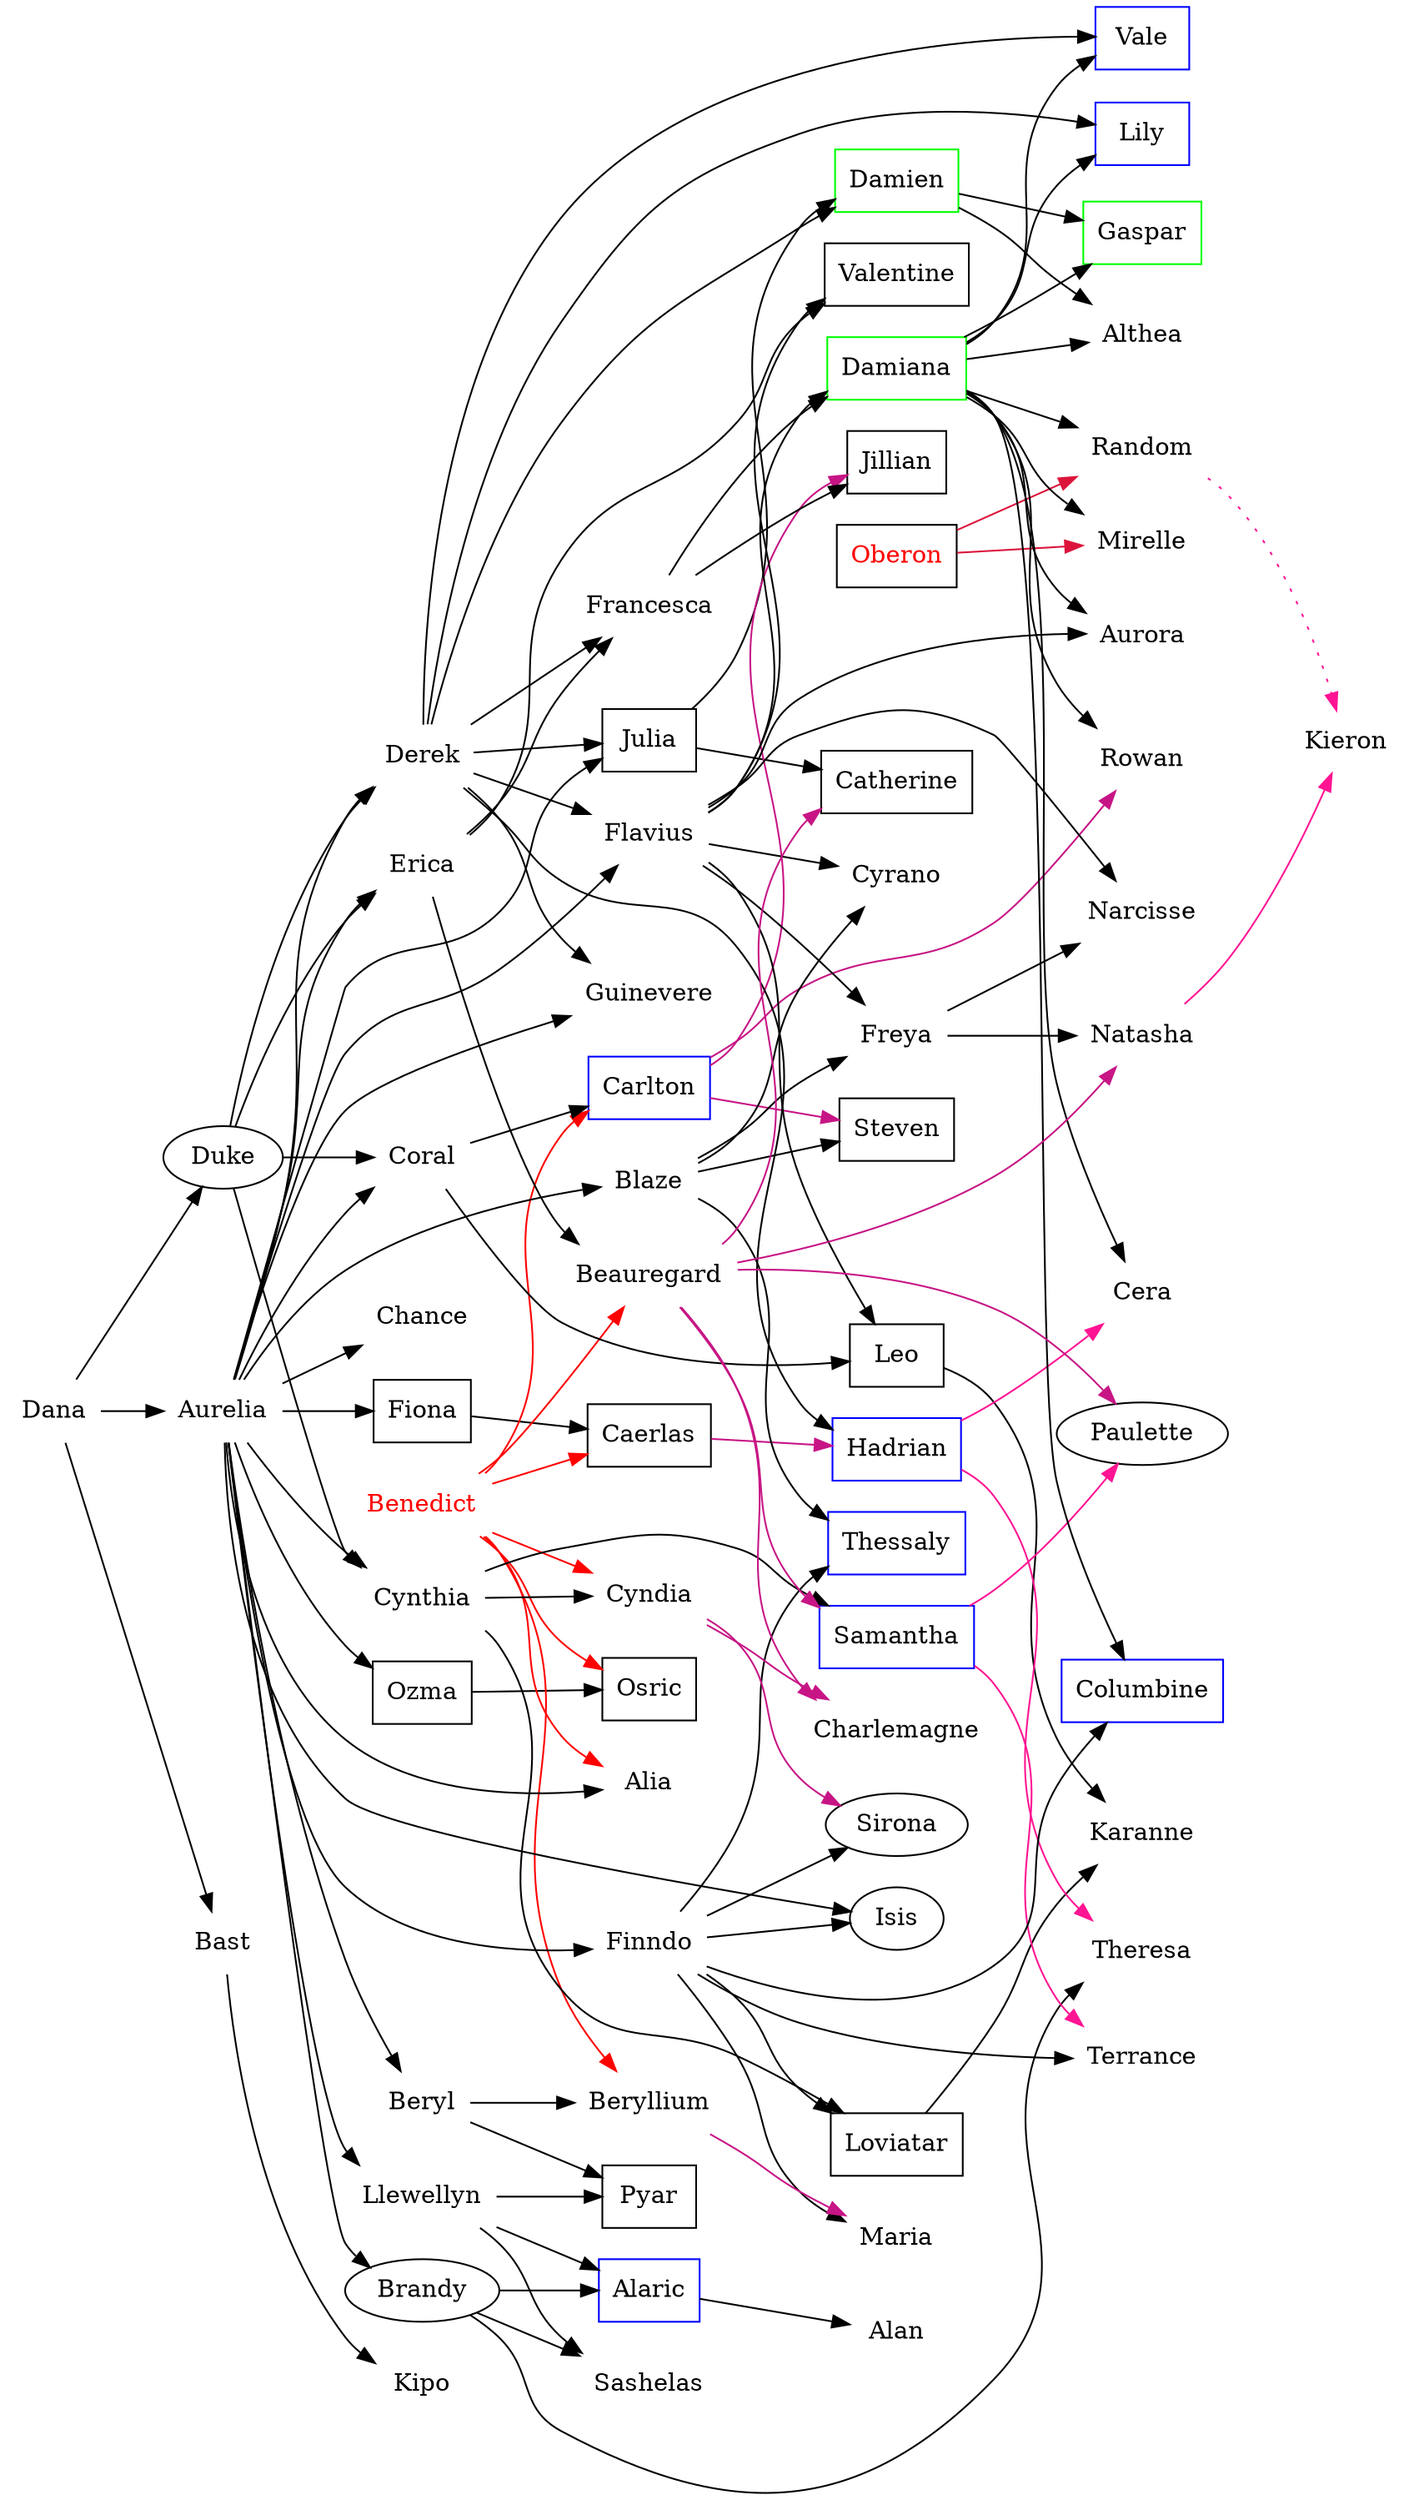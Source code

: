 digraph "Cobalt Royal Family Bush" {
	rankdir=LR;
	/* Oval shape, missing */
	Duke;
	Isis;
	Brandy;
	Sirona;
	Paulette;
	node [shape=box]; // Square shape, dead
	Ozma;
	Fiona;
	Caerlas;
	Osric;
	Jillian;
	Steven;
	Pyar;
	Julia;
	Catherine;
	Valentine;
	Leo;
	Loviatar;
	Oberon [fontcolor=red];
	node [color=blue]; // Spiral Explosion
	Carlton;
	Hadrian;
	Samantha;
	Thessaly;
	Lily;
	Vale;
	Alaric;
	Columbine;
	node [color=green]; // Ghost;
	Damiana;
	Damien;
	Gaspar;
	node [shape=plaintext,color=black]; // No shape, alive and well
	Benedict [fontcolor=red];
	Dana -> Aurelia;
	Dana -> Duke;
	Dana -> Bast;
	Oberon -> Random [color=crimson];
	Oberon -> Mirelle [color=crimson];
	Aurelia -> Beryl;
	Aurelia -> Ozma;
	Aurelia -> Fiona;
	Aurelia -> Erica;
	Aurelia -> Coral;
	Aurelia -> Cynthia;
	Aurelia -> Derek;
	Aurelia -> Alia;
	Aurelia -> Finndo;
	Aurelia -> Blaze;
	Aurelia -> Llewellyn;
	Aurelia -> Brandy;
	Aurelia -> Flavius;
	Aurelia -> Julia;
	Aurelia -> Isis;
	Aurelia -> Guinevere;
	Aurelia -> Chance;
	Duke -> Erica;
	Duke -> Coral;
	Duke -> Cynthia;
	Duke -> Derek;
	Beryl -> Beryllium;
	Beryl -> Pyar;
	Ozma -> Osric;
	Fiona -> Caerlas;
	Erica -> Beauregard;
	Erica -> Francesca;
	Erica -> Valentine;
	Coral -> Carlton;
	Coral -> Leo;
	Cynthia -> Cyndia;
	Cynthia -> Samantha;
	Cynthia -> Loviatar;
	Derek -> Francesca;
	Derek -> Hadrian;
	Derek -> Flavius;
	Derek -> Julia;
	Derek -> Guinevere;
	Derek -> Lily;
	Derek -> Vale;
	Derek -> Damien;
	Benedict -> Beauregard [color=red];
	Benedict -> Caerlas [color=red];
	Benedict -> Cyndia [color=red];
	Benedict -> Carlton [color=red];
	Benedict -> Osric [color=red];
	Benedict -> Beryllium [color=red];
	Benedict -> Alia [color=red];
	Beauregard -> Charlemagne [color="#C71585"];
	Beauregard -> Samantha [color="#C71585"];
	Beauregard -> Catherine [color="#C71585"];
	Beauregard -> Paulette[color="#C71585"];
	Beauregard -> Natasha [color="#C71585"];
	Caerlas -> Hadrian [color="#C71585"];
	Cyndia -> Charlemagne [color="#C71585"];
	Cyndia -> Sirona [color="#C71585"];
	Carlton -> Steven [color="#C71585"];
	Carlton -> Jillian [color="#C71585"];
	Carlton -> Rowan [color="#C71585"];
	Beryllium -> Maria [color="#C71585"];
	Finndo -> Maria;
	Finndo -> Sirona;
	Finndo -> Isis;
	Finndo -> Thessaly;
	Finndo -> Columbine;
	Finndo -> Terrance;
	Finndo -> Loviatar;
	Francesca -> Jillian;
	Francesca -> Damiana;
	Hadrian -> Theresa [color="#FF1493"];
	Hadrian -> Cera [color="#FF1493"];
	Blaze -> Steven;
	Blaze -> Freya;
	Blaze -> Thessaly;
	Blaze -> Cyrano;
	Llewellyn -> Pyar;
	Llewellyn -> Alaric;
	Llewellyn -> Sashelas;
	Brandy -> Theresa;
	Brandy -> Alaric;
	Brandy -> Sashelas;
	Flavius -> Freya;
	Flavius -> Damiana;
	Flavius -> Valentine;
	Flavius -> Narcisse;
	Flavius -> Aurora;
	Flavius -> Cyrano;
	Flavius -> Leo;
	Samantha -> Paulette [color="#FF1493"];
	Samantha -> Terrance [color="#FF1493"];
	Julia -> Catherine;
	Julia -> Damien;
	Freya -> Narcisse;
	Freya -> Natasha;
	Damiana -> Lily;
	Damiana -> Vale;
	Damiana -> Random;
	Damiana -> Mirelle;
	Damiana -> Columbine;
	Damiana -> Althea;
	Damiana -> Aurora;
	Damiana -> Rowan;
	Damiana -> Cera;
	Damiana -> Gaspar;
	Random -> Kieron [style=dotted,color="#FF1493"];
	Alaric -> Alan;
	Damien -> Althea;
	Damien -> Gaspar;
	Natasha -> Kieron [color="#FF1493"];
	Bast -> Kipo;
	Leo -> Karanne;
	Loviatar -> Karanne;
}